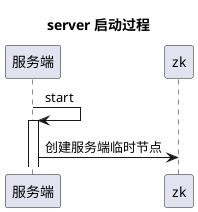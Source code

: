 @startuml
title server 启动过程

participant    服务端   as     server
participant    zk

server -> server:start
activate server

server -> zk:创建服务端临时节点
@enduml